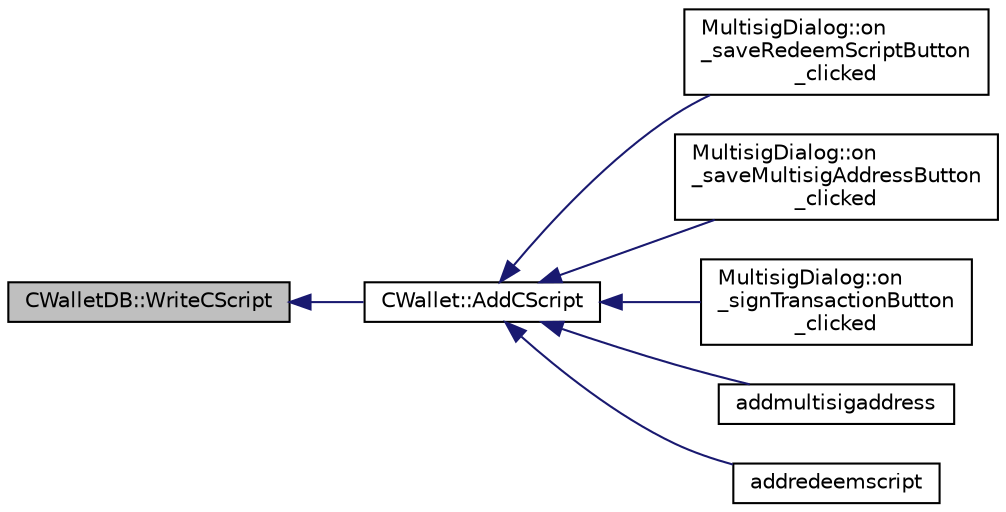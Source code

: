 digraph "CWalletDB::WriteCScript"
{
  edge [fontname="Helvetica",fontsize="10",labelfontname="Helvetica",labelfontsize="10"];
  node [fontname="Helvetica",fontsize="10",shape=record];
  rankdir="LR";
  Node897 [label="CWalletDB::WriteCScript",height=0.2,width=0.4,color="black", fillcolor="grey75", style="filled", fontcolor="black"];
  Node897 -> Node898 [dir="back",color="midnightblue",fontsize="10",style="solid",fontname="Helvetica"];
  Node898 [label="CWallet::AddCScript",height=0.2,width=0.4,color="black", fillcolor="white", style="filled",URL="$d2/de5/class_c_wallet.html#ad7edacad1c926bc4b7fe0dc1be95ce31"];
  Node898 -> Node899 [dir="back",color="midnightblue",fontsize="10",style="solid",fontname="Helvetica"];
  Node899 [label="MultisigDialog::on\l_saveRedeemScriptButton\l_clicked",height=0.2,width=0.4,color="black", fillcolor="white", style="filled",URL="$d4/df4/class_multisig_dialog.html#a52029e0d1aee20ff4bb822d9580e2feb"];
  Node898 -> Node900 [dir="back",color="midnightblue",fontsize="10",style="solid",fontname="Helvetica"];
  Node900 [label="MultisigDialog::on\l_saveMultisigAddressButton\l_clicked",height=0.2,width=0.4,color="black", fillcolor="white", style="filled",URL="$d4/df4/class_multisig_dialog.html#a95c9278296354b38696d72eeb62dc09d"];
  Node898 -> Node901 [dir="back",color="midnightblue",fontsize="10",style="solid",fontname="Helvetica"];
  Node901 [label="MultisigDialog::on\l_signTransactionButton\l_clicked",height=0.2,width=0.4,color="black", fillcolor="white", style="filled",URL="$d4/df4/class_multisig_dialog.html#ad277ce76887dfbbec511486d3c1d2bc4"];
  Node898 -> Node902 [dir="back",color="midnightblue",fontsize="10",style="solid",fontname="Helvetica"];
  Node902 [label="addmultisigaddress",height=0.2,width=0.4,color="black", fillcolor="white", style="filled",URL="$df/d1d/rpcwallet_8cpp.html#a01e8a83cbd4209f10c71719383d7ca2d"];
  Node898 -> Node903 [dir="back",color="midnightblue",fontsize="10",style="solid",fontname="Helvetica"];
  Node903 [label="addredeemscript",height=0.2,width=0.4,color="black", fillcolor="white", style="filled",URL="$df/d1d/rpcwallet_8cpp.html#a6bdf3775b3749a2b216576b62af4f801"];
}

